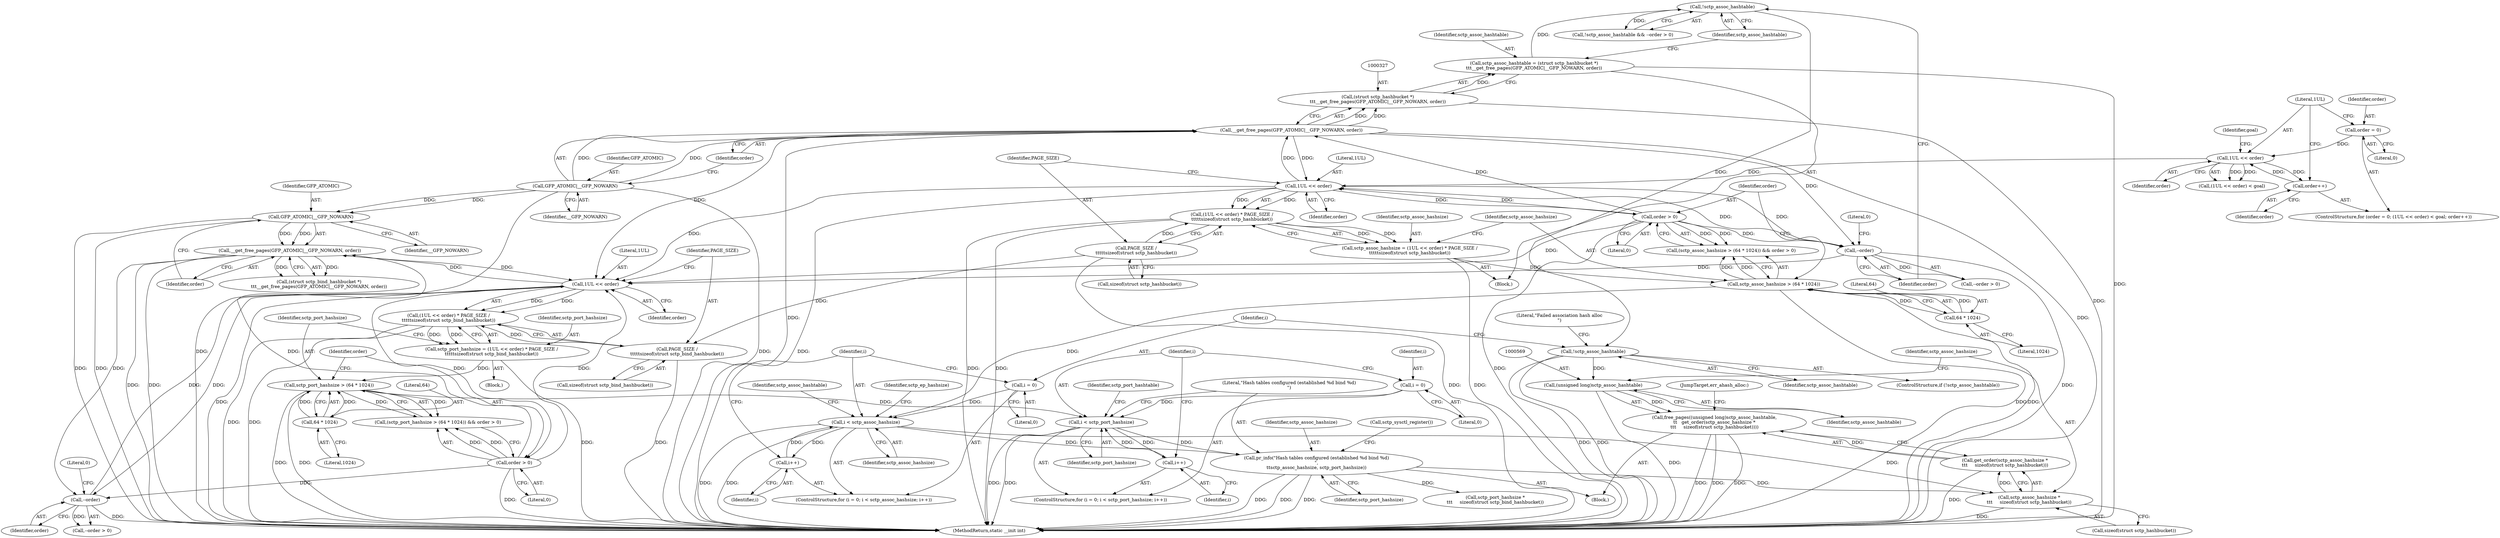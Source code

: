 digraph "0_linux_8e2d61e0aed2b7c4ecb35844fe07e0b2b762dee4_0@API" {
"1000567" [label="(Call,free_pages((unsigned long)sctp_assoc_hashtable,\n\t\t   get_order(sctp_assoc_hashsize *\n\t\t\t     sizeof(struct sctp_hashbucket))))"];
"1000568" [label="(Call,(unsigned long)sctp_assoc_hashtable)"];
"1000341" [label="(Call,!sctp_assoc_hashtable)"];
"1000334" [label="(Call,!sctp_assoc_hashtable)"];
"1000324" [label="(Call,sctp_assoc_hashtable = (struct sctp_hashbucket *)\n\t\t\t__get_free_pages(GFP_ATOMIC|__GFP_NOWARN, order))"];
"1000326" [label="(Call,(struct sctp_hashbucket *)\n\t\t\t__get_free_pages(GFP_ATOMIC|__GFP_NOWARN, order))"];
"1000328" [label="(Call,__get_free_pages(GFP_ATOMIC|__GFP_NOWARN, order))"];
"1000329" [label="(Call,GFP_ATOMIC|__GFP_NOWARN)"];
"1000320" [label="(Call,order > 0)"];
"1000306" [label="(Call,1UL << order)"];
"1000337" [label="(Call,--order)"];
"1000295" [label="(Call,1UL << order)"];
"1000291" [label="(Call,order = 0)"];
"1000299" [label="(Call,order++)"];
"1000571" [label="(Call,get_order(sctp_assoc_hashsize *\n\t\t\t     sizeof(struct sctp_hashbucket)))"];
"1000572" [label="(Call,sctp_assoc_hashsize *\n\t\t\t     sizeof(struct sctp_hashbucket))"];
"1000355" [label="(Call,i < sctp_assoc_hashsize)"];
"1000352" [label="(Call,i = 0)"];
"1000358" [label="(Call,i++)"];
"1000315" [label="(Call,sctp_assoc_hashsize > (64 * 1024))"];
"1000303" [label="(Call,sctp_assoc_hashsize = (1UL << order) * PAGE_SIZE /\n\t\t\t\t\tsizeof(struct sctp_hashbucket))"];
"1000305" [label="(Call,(1UL << order) * PAGE_SIZE /\n\t\t\t\t\tsizeof(struct sctp_hashbucket))"];
"1000309" [label="(Call,PAGE_SIZE /\n\t\t\t\t\tsizeof(struct sctp_hashbucket))"];
"1000317" [label="(Call,64 * 1024)"];
"1000495" [label="(Call,pr_info(\"Hash tables configured (established %d bind %d)\n\",\n\t\tsctp_assoc_hashsize, sctp_port_hashsize))"];
"1000475" [label="(Call,i < sctp_port_hashsize)"];
"1000478" [label="(Call,i++)"];
"1000472" [label="(Call,i = 0)"];
"1000435" [label="(Call,sctp_port_hashsize > (64 * 1024))"];
"1000423" [label="(Call,sctp_port_hashsize = (1UL << order) * PAGE_SIZE /\n\t\t\t\t\tsizeof(struct sctp_bind_hashbucket))"];
"1000425" [label="(Call,(1UL << order) * PAGE_SIZE /\n\t\t\t\t\tsizeof(struct sctp_bind_hashbucket))"];
"1000426" [label="(Call,1UL << order)"];
"1000457" [label="(Call,--order)"];
"1000448" [label="(Call,__get_free_pages(GFP_ATOMIC|__GFP_NOWARN, order))"];
"1000449" [label="(Call,GFP_ATOMIC|__GFP_NOWARN)"];
"1000440" [label="(Call,order > 0)"];
"1000429" [label="(Call,PAGE_SIZE /\n\t\t\t\t\tsizeof(struct sctp_bind_hashbucket))"];
"1000437" [label="(Call,64 * 1024)"];
"1000572" [label="(Call,sctp_assoc_hashsize *\n\t\t\t     sizeof(struct sctp_hashbucket))"];
"1000292" [label="(Identifier,order)"];
"1000326" [label="(Call,(struct sctp_hashbucket *)\n\t\t\t__get_free_pages(GFP_ATOMIC|__GFP_NOWARN, order))"];
"1000315" [label="(Call,sctp_assoc_hashsize > (64 * 1024))"];
"1000311" [label="(Call,sizeof(struct sctp_hashbucket))"];
"1000314" [label="(Call,(sctp_assoc_hashsize > (64 * 1024)) && order > 0)"];
"1000422" [label="(Block,)"];
"1000498" [label="(Identifier,sctp_port_hashsize)"];
"1000290" [label="(ControlStructure,for (order = 0; (1UL << order) < goal; order++))"];
"1000479" [label="(Identifier,i)"];
"1000441" [label="(Identifier,order)"];
"1000573" [label="(Identifier,sctp_assoc_hashsize)"];
"1000304" [label="(Identifier,sctp_assoc_hashsize)"];
"1000587" [label="(MethodReturn,static __init int)"];
"1000426" [label="(Call,1UL << order)"];
"1000306" [label="(Call,1UL << order)"];
"1000571" [label="(Call,get_order(sctp_assoc_hashsize *\n\t\t\t     sizeof(struct sctp_hashbucket)))"];
"1000356" [label="(Identifier,i)"];
"1000431" [label="(Call,sizeof(struct sctp_bind_hashbucket))"];
"1000328" [label="(Call,__get_free_pages(GFP_ATOMIC|__GFP_NOWARN, order))"];
"1000352" [label="(Call,i = 0)"];
"1000456" [label="(Call,--order > 0)"];
"1000568" [label="(Call,(unsigned long)sctp_assoc_hashtable)"];
"1000325" [label="(Identifier,sctp_assoc_hashtable)"];
"1000321" [label="(Identifier,order)"];
"1000319" [label="(Literal,1024)"];
"1000495" [label="(Call,pr_info(\"Hash tables configured (established %d bind %d)\n\",\n\t\tsctp_assoc_hashsize, sctp_port_hashsize))"];
"1000473" [label="(Identifier,i)"];
"1000334" [label="(Call,!sctp_assoc_hashtable)"];
"1000335" [label="(Identifier,sctp_assoc_hashtable)"];
"1000446" [label="(Call,(struct sctp_bind_hashbucket *)\n\t\t\t__get_free_pages(GFP_ATOMIC|__GFP_NOWARN, order))"];
"1000297" [label="(Identifier,order)"];
"1000331" [label="(Identifier,__GFP_NOWARN)"];
"1000291" [label="(Call,order = 0)"];
"1000496" [label="(Literal,\"Hash tables configured (established %d bind %d)\n\")"];
"1000458" [label="(Identifier,order)"];
"1000340" [label="(ControlStructure,if (!sctp_assoc_hashtable))"];
"1000457" [label="(Call,--order)"];
"1000309" [label="(Call,PAGE_SIZE /\n\t\t\t\t\tsizeof(struct sctp_hashbucket))"];
"1000308" [label="(Identifier,order)"];
"1000477" [label="(Identifier,sctp_port_hashsize)"];
"1000452" [label="(Identifier,order)"];
"1000341" [label="(Call,!sctp_assoc_hashtable)"];
"1000423" [label="(Call,sctp_port_hashsize = (1UL << order) * PAGE_SIZE /\n\t\t\t\t\tsizeof(struct sctp_bind_hashbucket))"];
"1000451" [label="(Identifier,__GFP_NOWARN)"];
"1000428" [label="(Identifier,order)"];
"1000365" [label="(Identifier,sctp_assoc_hashtable)"];
"1000438" [label="(Literal,64)"];
"1000310" [label="(Identifier,PAGE_SIZE)"];
"1000351" [label="(ControlStructure,for (i = 0; i < sctp_assoc_hashsize; i++))"];
"1000425" [label="(Call,(1UL << order) * PAGE_SIZE /\n\t\t\t\t\tsizeof(struct sctp_bind_hashbucket))"];
"1000318" [label="(Literal,64)"];
"1000296" [label="(Literal,1UL)"];
"1000436" [label="(Identifier,sctp_port_hashsize)"];
"1000497" [label="(Identifier,sctp_assoc_hashsize)"];
"1000437" [label="(Call,64 * 1024)"];
"1000330" [label="(Identifier,GFP_ATOMIC)"];
"1000427" [label="(Literal,1UL)"];
"1000345" [label="(Literal,\"Failed association hash alloc\n\")"];
"1000475" [label="(Call,i < sctp_port_hashsize)"];
"1000294" [label="(Call,(1UL << order) < goal)"];
"1000448" [label="(Call,__get_free_pages(GFP_ATOMIC|__GFP_NOWARN, order))"];
"1000303" [label="(Call,sctp_assoc_hashsize = (1UL << order) * PAGE_SIZE /\n\t\t\t\t\tsizeof(struct sctp_hashbucket))"];
"1000485" [label="(Identifier,sctp_port_hashtable)"];
"1000305" [label="(Call,(1UL << order) * PAGE_SIZE /\n\t\t\t\t\tsizeof(struct sctp_hashbucket))"];
"1000574" [label="(Call,sizeof(struct sctp_hashbucket))"];
"1000359" [label="(Identifier,i)"];
"1000474" [label="(Literal,0)"];
"1000337" [label="(Call,--order)"];
"1000449" [label="(Call,GFP_ATOMIC|__GFP_NOWARN)"];
"1000354" [label="(Literal,0)"];
"1000320" [label="(Call,order > 0)"];
"1000299" [label="(Call,order++)"];
"1000376" [label="(Identifier,sctp_ep_hashsize)"];
"1000300" [label="(Identifier,order)"];
"1000567" [label="(Call,free_pages((unsigned long)sctp_assoc_hashtable,\n\t\t   get_order(sctp_assoc_hashsize *\n\t\t\t     sizeof(struct sctp_hashbucket))))"];
"1000476" [label="(Identifier,i)"];
"1000329" [label="(Call,GFP_ATOMIC|__GFP_NOWARN)"];
"1000338" [label="(Identifier,order)"];
"1000358" [label="(Call,i++)"];
"1000317" [label="(Call,64 * 1024)"];
"1000336" [label="(Call,--order > 0)"];
"1000342" [label="(Identifier,sctp_assoc_hashtable)"];
"1000324" [label="(Call,sctp_assoc_hashtable = (struct sctp_hashbucket *)\n\t\t\t__get_free_pages(GFP_ATOMIC|__GFP_NOWARN, order))"];
"1000439" [label="(Literal,1024)"];
"1000307" [label="(Literal,1UL)"];
"1000559" [label="(Call,sctp_port_hashsize *\n\t\t\t     sizeof(struct sctp_bind_hashbucket))"];
"1000355" [label="(Call,i < sctp_assoc_hashsize)"];
"1000316" [label="(Identifier,sctp_assoc_hashsize)"];
"1000570" [label="(Identifier,sctp_assoc_hashtable)"];
"1000424" [label="(Identifier,sctp_port_hashsize)"];
"1000576" [label="(JumpTarget,err_ahash_alloc:)"];
"1000478" [label="(Call,i++)"];
"1000332" [label="(Identifier,order)"];
"1000295" [label="(Call,1UL << order)"];
"1000499" [label="(Call,sctp_sysctl_register())"];
"1000471" [label="(ControlStructure,for (i = 0; i < sctp_port_hashsize; i++))"];
"1000353" [label="(Identifier,i)"];
"1000298" [label="(Identifier,goal)"];
"1000472" [label="(Call,i = 0)"];
"1000112" [label="(Block,)"];
"1000293" [label="(Literal,0)"];
"1000429" [label="(Call,PAGE_SIZE /\n\t\t\t\t\tsizeof(struct sctp_bind_hashbucket))"];
"1000322" [label="(Literal,0)"];
"1000434" [label="(Call,(sctp_port_hashsize > (64 * 1024)) && order > 0)"];
"1000450" [label="(Identifier,GFP_ATOMIC)"];
"1000430" [label="(Identifier,PAGE_SIZE)"];
"1000440" [label="(Call,order > 0)"];
"1000357" [label="(Identifier,sctp_assoc_hashsize)"];
"1000333" [label="(Call,!sctp_assoc_hashtable && --order > 0)"];
"1000339" [label="(Literal,0)"];
"1000459" [label="(Literal,0)"];
"1000442" [label="(Literal,0)"];
"1000435" [label="(Call,sctp_port_hashsize > (64 * 1024))"];
"1000302" [label="(Block,)"];
"1000567" -> "1000112"  [label="AST: "];
"1000567" -> "1000571"  [label="CFG: "];
"1000568" -> "1000567"  [label="AST: "];
"1000571" -> "1000567"  [label="AST: "];
"1000576" -> "1000567"  [label="CFG: "];
"1000567" -> "1000587"  [label="DDG: "];
"1000567" -> "1000587"  [label="DDG: "];
"1000567" -> "1000587"  [label="DDG: "];
"1000568" -> "1000567"  [label="DDG: "];
"1000571" -> "1000567"  [label="DDG: "];
"1000568" -> "1000570"  [label="CFG: "];
"1000569" -> "1000568"  [label="AST: "];
"1000570" -> "1000568"  [label="AST: "];
"1000573" -> "1000568"  [label="CFG: "];
"1000568" -> "1000587"  [label="DDG: "];
"1000341" -> "1000568"  [label="DDG: "];
"1000341" -> "1000340"  [label="AST: "];
"1000341" -> "1000342"  [label="CFG: "];
"1000342" -> "1000341"  [label="AST: "];
"1000345" -> "1000341"  [label="CFG: "];
"1000353" -> "1000341"  [label="CFG: "];
"1000341" -> "1000587"  [label="DDG: "];
"1000341" -> "1000587"  [label="DDG: "];
"1000334" -> "1000341"  [label="DDG: "];
"1000334" -> "1000333"  [label="AST: "];
"1000334" -> "1000335"  [label="CFG: "];
"1000335" -> "1000334"  [label="AST: "];
"1000338" -> "1000334"  [label="CFG: "];
"1000333" -> "1000334"  [label="CFG: "];
"1000334" -> "1000333"  [label="DDG: "];
"1000324" -> "1000334"  [label="DDG: "];
"1000324" -> "1000302"  [label="AST: "];
"1000324" -> "1000326"  [label="CFG: "];
"1000325" -> "1000324"  [label="AST: "];
"1000326" -> "1000324"  [label="AST: "];
"1000335" -> "1000324"  [label="CFG: "];
"1000324" -> "1000587"  [label="DDG: "];
"1000326" -> "1000324"  [label="DDG: "];
"1000326" -> "1000328"  [label="CFG: "];
"1000327" -> "1000326"  [label="AST: "];
"1000328" -> "1000326"  [label="AST: "];
"1000326" -> "1000587"  [label="DDG: "];
"1000328" -> "1000326"  [label="DDG: "];
"1000328" -> "1000326"  [label="DDG: "];
"1000328" -> "1000332"  [label="CFG: "];
"1000329" -> "1000328"  [label="AST: "];
"1000332" -> "1000328"  [label="AST: "];
"1000328" -> "1000587"  [label="DDG: "];
"1000328" -> "1000587"  [label="DDG: "];
"1000328" -> "1000306"  [label="DDG: "];
"1000329" -> "1000328"  [label="DDG: "];
"1000329" -> "1000328"  [label="DDG: "];
"1000320" -> "1000328"  [label="DDG: "];
"1000306" -> "1000328"  [label="DDG: "];
"1000328" -> "1000337"  [label="DDG: "];
"1000328" -> "1000426"  [label="DDG: "];
"1000329" -> "1000331"  [label="CFG: "];
"1000330" -> "1000329"  [label="AST: "];
"1000331" -> "1000329"  [label="AST: "];
"1000332" -> "1000329"  [label="CFG: "];
"1000329" -> "1000587"  [label="DDG: "];
"1000329" -> "1000587"  [label="DDG: "];
"1000329" -> "1000449"  [label="DDG: "];
"1000329" -> "1000449"  [label="DDG: "];
"1000320" -> "1000314"  [label="AST: "];
"1000320" -> "1000322"  [label="CFG: "];
"1000321" -> "1000320"  [label="AST: "];
"1000322" -> "1000320"  [label="AST: "];
"1000314" -> "1000320"  [label="CFG: "];
"1000320" -> "1000587"  [label="DDG: "];
"1000320" -> "1000306"  [label="DDG: "];
"1000320" -> "1000314"  [label="DDG: "];
"1000320" -> "1000314"  [label="DDG: "];
"1000306" -> "1000320"  [label="DDG: "];
"1000320" -> "1000337"  [label="DDG: "];
"1000320" -> "1000426"  [label="DDG: "];
"1000306" -> "1000305"  [label="AST: "];
"1000306" -> "1000308"  [label="CFG: "];
"1000307" -> "1000306"  [label="AST: "];
"1000308" -> "1000306"  [label="AST: "];
"1000310" -> "1000306"  [label="CFG: "];
"1000306" -> "1000587"  [label="DDG: "];
"1000306" -> "1000305"  [label="DDG: "];
"1000306" -> "1000305"  [label="DDG: "];
"1000337" -> "1000306"  [label="DDG: "];
"1000295" -> "1000306"  [label="DDG: "];
"1000306" -> "1000337"  [label="DDG: "];
"1000306" -> "1000426"  [label="DDG: "];
"1000337" -> "1000336"  [label="AST: "];
"1000337" -> "1000338"  [label="CFG: "];
"1000338" -> "1000337"  [label="AST: "];
"1000339" -> "1000337"  [label="CFG: "];
"1000337" -> "1000587"  [label="DDG: "];
"1000337" -> "1000336"  [label="DDG: "];
"1000337" -> "1000426"  [label="DDG: "];
"1000295" -> "1000294"  [label="AST: "];
"1000295" -> "1000297"  [label="CFG: "];
"1000296" -> "1000295"  [label="AST: "];
"1000297" -> "1000295"  [label="AST: "];
"1000298" -> "1000295"  [label="CFG: "];
"1000295" -> "1000294"  [label="DDG: "];
"1000295" -> "1000294"  [label="DDG: "];
"1000291" -> "1000295"  [label="DDG: "];
"1000299" -> "1000295"  [label="DDG: "];
"1000295" -> "1000299"  [label="DDG: "];
"1000291" -> "1000290"  [label="AST: "];
"1000291" -> "1000293"  [label="CFG: "];
"1000292" -> "1000291"  [label="AST: "];
"1000293" -> "1000291"  [label="AST: "];
"1000296" -> "1000291"  [label="CFG: "];
"1000299" -> "1000290"  [label="AST: "];
"1000299" -> "1000300"  [label="CFG: "];
"1000300" -> "1000299"  [label="AST: "];
"1000296" -> "1000299"  [label="CFG: "];
"1000571" -> "1000572"  [label="CFG: "];
"1000572" -> "1000571"  [label="AST: "];
"1000571" -> "1000587"  [label="DDG: "];
"1000572" -> "1000571"  [label="DDG: "];
"1000572" -> "1000574"  [label="CFG: "];
"1000573" -> "1000572"  [label="AST: "];
"1000574" -> "1000572"  [label="AST: "];
"1000572" -> "1000587"  [label="DDG: "];
"1000355" -> "1000572"  [label="DDG: "];
"1000495" -> "1000572"  [label="DDG: "];
"1000355" -> "1000351"  [label="AST: "];
"1000355" -> "1000357"  [label="CFG: "];
"1000356" -> "1000355"  [label="AST: "];
"1000357" -> "1000355"  [label="AST: "];
"1000365" -> "1000355"  [label="CFG: "];
"1000376" -> "1000355"  [label="CFG: "];
"1000355" -> "1000587"  [label="DDG: "];
"1000355" -> "1000587"  [label="DDG: "];
"1000352" -> "1000355"  [label="DDG: "];
"1000358" -> "1000355"  [label="DDG: "];
"1000315" -> "1000355"  [label="DDG: "];
"1000355" -> "1000358"  [label="DDG: "];
"1000355" -> "1000495"  [label="DDG: "];
"1000352" -> "1000351"  [label="AST: "];
"1000352" -> "1000354"  [label="CFG: "];
"1000353" -> "1000352"  [label="AST: "];
"1000354" -> "1000352"  [label="AST: "];
"1000356" -> "1000352"  [label="CFG: "];
"1000358" -> "1000351"  [label="AST: "];
"1000358" -> "1000359"  [label="CFG: "];
"1000359" -> "1000358"  [label="AST: "];
"1000356" -> "1000358"  [label="CFG: "];
"1000315" -> "1000314"  [label="AST: "];
"1000315" -> "1000317"  [label="CFG: "];
"1000316" -> "1000315"  [label="AST: "];
"1000317" -> "1000315"  [label="AST: "];
"1000321" -> "1000315"  [label="CFG: "];
"1000314" -> "1000315"  [label="CFG: "];
"1000315" -> "1000587"  [label="DDG: "];
"1000315" -> "1000587"  [label="DDG: "];
"1000315" -> "1000314"  [label="DDG: "];
"1000315" -> "1000314"  [label="DDG: "];
"1000303" -> "1000315"  [label="DDG: "];
"1000317" -> "1000315"  [label="DDG: "];
"1000317" -> "1000315"  [label="DDG: "];
"1000303" -> "1000302"  [label="AST: "];
"1000303" -> "1000305"  [label="CFG: "];
"1000304" -> "1000303"  [label="AST: "];
"1000305" -> "1000303"  [label="AST: "];
"1000316" -> "1000303"  [label="CFG: "];
"1000303" -> "1000587"  [label="DDG: "];
"1000305" -> "1000303"  [label="DDG: "];
"1000305" -> "1000303"  [label="DDG: "];
"1000305" -> "1000309"  [label="CFG: "];
"1000309" -> "1000305"  [label="AST: "];
"1000305" -> "1000587"  [label="DDG: "];
"1000305" -> "1000587"  [label="DDG: "];
"1000309" -> "1000305"  [label="DDG: "];
"1000309" -> "1000311"  [label="CFG: "];
"1000310" -> "1000309"  [label="AST: "];
"1000311" -> "1000309"  [label="AST: "];
"1000309" -> "1000587"  [label="DDG: "];
"1000309" -> "1000429"  [label="DDG: "];
"1000317" -> "1000319"  [label="CFG: "];
"1000318" -> "1000317"  [label="AST: "];
"1000319" -> "1000317"  [label="AST: "];
"1000495" -> "1000112"  [label="AST: "];
"1000495" -> "1000498"  [label="CFG: "];
"1000496" -> "1000495"  [label="AST: "];
"1000497" -> "1000495"  [label="AST: "];
"1000498" -> "1000495"  [label="AST: "];
"1000499" -> "1000495"  [label="CFG: "];
"1000495" -> "1000587"  [label="DDG: "];
"1000495" -> "1000587"  [label="DDG: "];
"1000495" -> "1000587"  [label="DDG: "];
"1000475" -> "1000495"  [label="DDG: "];
"1000495" -> "1000559"  [label="DDG: "];
"1000475" -> "1000471"  [label="AST: "];
"1000475" -> "1000477"  [label="CFG: "];
"1000476" -> "1000475"  [label="AST: "];
"1000477" -> "1000475"  [label="AST: "];
"1000485" -> "1000475"  [label="CFG: "];
"1000496" -> "1000475"  [label="CFG: "];
"1000475" -> "1000587"  [label="DDG: "];
"1000475" -> "1000587"  [label="DDG: "];
"1000478" -> "1000475"  [label="DDG: "];
"1000472" -> "1000475"  [label="DDG: "];
"1000435" -> "1000475"  [label="DDG: "];
"1000475" -> "1000478"  [label="DDG: "];
"1000478" -> "1000471"  [label="AST: "];
"1000478" -> "1000479"  [label="CFG: "];
"1000479" -> "1000478"  [label="AST: "];
"1000476" -> "1000478"  [label="CFG: "];
"1000472" -> "1000471"  [label="AST: "];
"1000472" -> "1000474"  [label="CFG: "];
"1000473" -> "1000472"  [label="AST: "];
"1000474" -> "1000472"  [label="AST: "];
"1000476" -> "1000472"  [label="CFG: "];
"1000435" -> "1000434"  [label="AST: "];
"1000435" -> "1000437"  [label="CFG: "];
"1000436" -> "1000435"  [label="AST: "];
"1000437" -> "1000435"  [label="AST: "];
"1000441" -> "1000435"  [label="CFG: "];
"1000434" -> "1000435"  [label="CFG: "];
"1000435" -> "1000587"  [label="DDG: "];
"1000435" -> "1000587"  [label="DDG: "];
"1000435" -> "1000434"  [label="DDG: "];
"1000435" -> "1000434"  [label="DDG: "];
"1000423" -> "1000435"  [label="DDG: "];
"1000437" -> "1000435"  [label="DDG: "];
"1000437" -> "1000435"  [label="DDG: "];
"1000423" -> "1000422"  [label="AST: "];
"1000423" -> "1000425"  [label="CFG: "];
"1000424" -> "1000423"  [label="AST: "];
"1000425" -> "1000423"  [label="AST: "];
"1000436" -> "1000423"  [label="CFG: "];
"1000423" -> "1000587"  [label="DDG: "];
"1000425" -> "1000423"  [label="DDG: "];
"1000425" -> "1000423"  [label="DDG: "];
"1000425" -> "1000429"  [label="CFG: "];
"1000426" -> "1000425"  [label="AST: "];
"1000429" -> "1000425"  [label="AST: "];
"1000425" -> "1000587"  [label="DDG: "];
"1000425" -> "1000587"  [label="DDG: "];
"1000426" -> "1000425"  [label="DDG: "];
"1000426" -> "1000425"  [label="DDG: "];
"1000429" -> "1000425"  [label="DDG: "];
"1000426" -> "1000428"  [label="CFG: "];
"1000427" -> "1000426"  [label="AST: "];
"1000428" -> "1000426"  [label="AST: "];
"1000430" -> "1000426"  [label="CFG: "];
"1000426" -> "1000587"  [label="DDG: "];
"1000457" -> "1000426"  [label="DDG: "];
"1000440" -> "1000426"  [label="DDG: "];
"1000448" -> "1000426"  [label="DDG: "];
"1000426" -> "1000440"  [label="DDG: "];
"1000426" -> "1000448"  [label="DDG: "];
"1000426" -> "1000457"  [label="DDG: "];
"1000457" -> "1000456"  [label="AST: "];
"1000457" -> "1000458"  [label="CFG: "];
"1000458" -> "1000457"  [label="AST: "];
"1000459" -> "1000457"  [label="CFG: "];
"1000457" -> "1000587"  [label="DDG: "];
"1000457" -> "1000456"  [label="DDG: "];
"1000448" -> "1000457"  [label="DDG: "];
"1000440" -> "1000457"  [label="DDG: "];
"1000448" -> "1000446"  [label="AST: "];
"1000448" -> "1000452"  [label="CFG: "];
"1000449" -> "1000448"  [label="AST: "];
"1000452" -> "1000448"  [label="AST: "];
"1000446" -> "1000448"  [label="CFG: "];
"1000448" -> "1000587"  [label="DDG: "];
"1000448" -> "1000587"  [label="DDG: "];
"1000448" -> "1000446"  [label="DDG: "];
"1000448" -> "1000446"  [label="DDG: "];
"1000449" -> "1000448"  [label="DDG: "];
"1000449" -> "1000448"  [label="DDG: "];
"1000440" -> "1000448"  [label="DDG: "];
"1000449" -> "1000451"  [label="CFG: "];
"1000450" -> "1000449"  [label="AST: "];
"1000451" -> "1000449"  [label="AST: "];
"1000452" -> "1000449"  [label="CFG: "];
"1000449" -> "1000587"  [label="DDG: "];
"1000449" -> "1000587"  [label="DDG: "];
"1000440" -> "1000434"  [label="AST: "];
"1000440" -> "1000442"  [label="CFG: "];
"1000441" -> "1000440"  [label="AST: "];
"1000442" -> "1000440"  [label="AST: "];
"1000434" -> "1000440"  [label="CFG: "];
"1000440" -> "1000587"  [label="DDG: "];
"1000440" -> "1000434"  [label="DDG: "];
"1000440" -> "1000434"  [label="DDG: "];
"1000429" -> "1000431"  [label="CFG: "];
"1000430" -> "1000429"  [label="AST: "];
"1000431" -> "1000429"  [label="AST: "];
"1000429" -> "1000587"  [label="DDG: "];
"1000437" -> "1000439"  [label="CFG: "];
"1000438" -> "1000437"  [label="AST: "];
"1000439" -> "1000437"  [label="AST: "];
}
